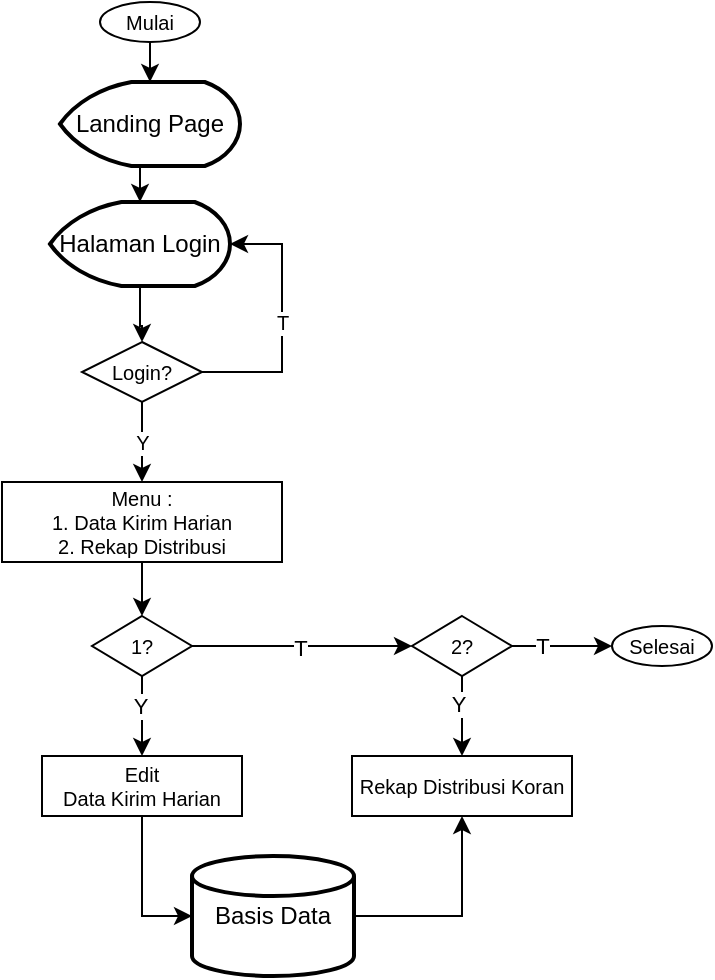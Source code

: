 <mxfile version="21.7.5" type="github">
  <diagram name="Halaman-1" id="tXpm29j5X0EapLzBEl77">
    <mxGraphModel dx="1194" dy="792" grid="1" gridSize="10" guides="1" tooltips="1" connect="1" arrows="1" fold="1" page="1" pageScale="1" pageWidth="827" pageHeight="1169" math="0" shadow="0">
      <root>
        <mxCell id="0" />
        <mxCell id="1" parent="0" />
        <mxCell id="FzKvRD035QzzhIuIQSBb-24" style="edgeStyle=orthogonalEdgeStyle;rounded=0;orthogonalLoop=1;jettySize=auto;html=1;exitX=0.5;exitY=1;exitDx=0;exitDy=0;entryX=0.5;entryY=0;entryDx=0;entryDy=0;" parent="1" source="FzKvRD035QzzhIuIQSBb-7" target="FzKvRD035QzzhIuIQSBb-23" edge="1">
          <mxGeometry relative="1" as="geometry" />
        </mxCell>
        <mxCell id="FzKvRD035QzzhIuIQSBb-7" value="&lt;div style=&quot;font-size: 10px;&quot;&gt;&lt;span style=&quot;font-size: 10px; background-color: initial;&quot;&gt;Menu :&lt;/span&gt;&lt;/div&gt;&lt;font style=&quot;font-size: 10px;&quot;&gt;&lt;div style=&quot;font-size: 10px;&quot;&gt;&lt;span style=&quot;background-color: initial; font-size: 10px;&quot;&gt;1. Data Kirim Harian&lt;/span&gt;&lt;/div&gt;&lt;div style=&quot;font-size: 10px;&quot;&gt;&lt;span style=&quot;background-color: initial; font-size: 10px;&quot;&gt;2. Rekap Distribusi&lt;/span&gt;&lt;/div&gt;&lt;/font&gt;" style="rounded=0;whiteSpace=wrap;html=1;align=center;fontSize=10;" parent="1" vertex="1">
          <mxGeometry x="210" y="260" width="140" height="40" as="geometry" />
        </mxCell>
        <mxCell id="FzKvRD035QzzhIuIQSBb-21" value="Rekap Distribusi Koran" style="rounded=0;whiteSpace=wrap;html=1;fontSize=10;" parent="1" vertex="1">
          <mxGeometry x="385" y="397" width="110" height="30" as="geometry" />
        </mxCell>
        <mxCell id="FzKvRD035QzzhIuIQSBb-31" style="edgeStyle=orthogonalEdgeStyle;rounded=0;orthogonalLoop=1;jettySize=auto;html=1;exitX=0.5;exitY=1;exitDx=0;exitDy=0;entryX=0;entryY=0.5;entryDx=0;entryDy=0;entryPerimeter=0;" parent="1" source="FzKvRD035QzzhIuIQSBb-22" target="4yOiG1vLmg0doRlQphx1-11" edge="1">
          <mxGeometry relative="1" as="geometry">
            <mxPoint x="305" y="492" as="targetPoint" />
          </mxGeometry>
        </mxCell>
        <mxCell id="FzKvRD035QzzhIuIQSBb-22" value="Edit&lt;br&gt;Data Kirim Harian" style="rounded=0;whiteSpace=wrap;html=1;fontSize=10;" parent="1" vertex="1">
          <mxGeometry x="230" y="397" width="100" height="30" as="geometry" />
        </mxCell>
        <mxCell id="FzKvRD035QzzhIuIQSBb-25" style="edgeStyle=orthogonalEdgeStyle;rounded=0;orthogonalLoop=1;jettySize=auto;html=1;exitX=0.5;exitY=1;exitDx=0;exitDy=0;" parent="1" source="FzKvRD035QzzhIuIQSBb-23" target="FzKvRD035QzzhIuIQSBb-22" edge="1">
          <mxGeometry relative="1" as="geometry" />
        </mxCell>
        <mxCell id="FzKvRD035QzzhIuIQSBb-26" value="Y" style="edgeLabel;html=1;align=center;verticalAlign=middle;resizable=0;points=[];" parent="FzKvRD035QzzhIuIQSBb-25" vertex="1" connectable="0">
          <mxGeometry x="-0.239" y="-1" relative="1" as="geometry">
            <mxPoint as="offset" />
          </mxGeometry>
        </mxCell>
        <mxCell id="FzKvRD035QzzhIuIQSBb-35" style="edgeStyle=orthogonalEdgeStyle;rounded=0;orthogonalLoop=1;jettySize=auto;html=1;exitX=1;exitY=0.5;exitDx=0;exitDy=0;entryX=0;entryY=0.5;entryDx=0;entryDy=0;" parent="1" source="FzKvRD035QzzhIuIQSBb-23" target="FzKvRD035QzzhIuIQSBb-34" edge="1">
          <mxGeometry relative="1" as="geometry" />
        </mxCell>
        <mxCell id="FzKvRD035QzzhIuIQSBb-40" value="T" style="edgeLabel;html=1;align=center;verticalAlign=middle;resizable=0;points=[];" parent="FzKvRD035QzzhIuIQSBb-35" vertex="1" connectable="0">
          <mxGeometry x="-0.016" y="-1" relative="1" as="geometry">
            <mxPoint as="offset" />
          </mxGeometry>
        </mxCell>
        <mxCell id="FzKvRD035QzzhIuIQSBb-23" value="1?" style="rhombus;whiteSpace=wrap;html=1;fontSize=10;" parent="1" vertex="1">
          <mxGeometry x="255" y="327" width="50" height="30" as="geometry" />
        </mxCell>
        <mxCell id="FzKvRD035QzzhIuIQSBb-32" style="edgeStyle=orthogonalEdgeStyle;rounded=0;orthogonalLoop=1;jettySize=auto;html=1;exitX=1;exitY=0.5;exitDx=0;exitDy=0;exitPerimeter=0;entryX=0.5;entryY=1;entryDx=0;entryDy=0;" parent="1" source="4yOiG1vLmg0doRlQphx1-11" target="FzKvRD035QzzhIuIQSBb-21" edge="1">
          <mxGeometry relative="1" as="geometry">
            <mxPoint x="395" y="492" as="sourcePoint" />
          </mxGeometry>
        </mxCell>
        <mxCell id="FzKvRD035QzzhIuIQSBb-36" style="edgeStyle=orthogonalEdgeStyle;rounded=0;orthogonalLoop=1;jettySize=auto;html=1;exitX=0.5;exitY=1;exitDx=0;exitDy=0;entryX=0.5;entryY=0;entryDx=0;entryDy=0;" parent="1" source="FzKvRD035QzzhIuIQSBb-34" target="FzKvRD035QzzhIuIQSBb-21" edge="1">
          <mxGeometry relative="1" as="geometry" />
        </mxCell>
        <mxCell id="FzKvRD035QzzhIuIQSBb-42" value="Y" style="edgeLabel;html=1;align=center;verticalAlign=middle;resizable=0;points=[];" parent="FzKvRD035QzzhIuIQSBb-36" vertex="1" connectable="0">
          <mxGeometry x="-0.294" y="-2" relative="1" as="geometry">
            <mxPoint as="offset" />
          </mxGeometry>
        </mxCell>
        <mxCell id="FzKvRD035QzzhIuIQSBb-38" style="edgeStyle=orthogonalEdgeStyle;rounded=0;orthogonalLoop=1;jettySize=auto;html=1;exitX=1;exitY=0.5;exitDx=0;exitDy=0;entryX=0;entryY=0.5;entryDx=0;entryDy=0;" parent="1" source="FzKvRD035QzzhIuIQSBb-34" target="FzKvRD035QzzhIuIQSBb-37" edge="1">
          <mxGeometry relative="1" as="geometry" />
        </mxCell>
        <mxCell id="FzKvRD035QzzhIuIQSBb-41" value="T" style="edgeLabel;html=1;align=center;verticalAlign=middle;resizable=0;points=[];" parent="FzKvRD035QzzhIuIQSBb-38" vertex="1" connectable="0">
          <mxGeometry x="0.142" y="-1" relative="1" as="geometry">
            <mxPoint x="-14" y="-1" as="offset" />
          </mxGeometry>
        </mxCell>
        <mxCell id="FzKvRD035QzzhIuIQSBb-34" value="2?" style="rhombus;whiteSpace=wrap;html=1;fontSize=10;" parent="1" vertex="1">
          <mxGeometry x="415" y="327" width="50" height="30" as="geometry" />
        </mxCell>
        <mxCell id="FzKvRD035QzzhIuIQSBb-37" value="Selesai" style="ellipse;whiteSpace=wrap;html=1;fontSize=10;" parent="1" vertex="1">
          <mxGeometry x="515" y="332" width="50" height="20" as="geometry" />
        </mxCell>
        <mxCell id="4yOiG1vLmg0doRlQphx1-1" style="edgeStyle=orthogonalEdgeStyle;rounded=0;orthogonalLoop=1;jettySize=auto;html=1;exitX=0.5;exitY=1;exitDx=0;exitDy=0;entryX=0.5;entryY=0;entryDx=0;entryDy=0;fontSize=10;entryPerimeter=0;" edge="1" parent="1" source="4yOiG1vLmg0doRlQphx1-2" target="4yOiG1vLmg0doRlQphx1-8">
          <mxGeometry relative="1" as="geometry" />
        </mxCell>
        <mxCell id="4yOiG1vLmg0doRlQphx1-2" value="Mulai" style="ellipse;whiteSpace=wrap;html=1;fontSize=10;" vertex="1" parent="1">
          <mxGeometry x="259" y="20" width="50" height="20" as="geometry" />
        </mxCell>
        <mxCell id="4yOiG1vLmg0doRlQphx1-3" value="Y" style="edgeStyle=orthogonalEdgeStyle;rounded=0;orthogonalLoop=1;jettySize=auto;html=1;exitX=0.5;exitY=1;exitDx=0;exitDy=0;entryX=0.5;entryY=0;entryDx=0;entryDy=0;fontSize=10;" edge="1" parent="1" source="4yOiG1vLmg0doRlQphx1-6" target="FzKvRD035QzzhIuIQSBb-7">
          <mxGeometry relative="1" as="geometry">
            <mxPoint x="280" y="250" as="targetPoint" />
          </mxGeometry>
        </mxCell>
        <mxCell id="4yOiG1vLmg0doRlQphx1-4" style="edgeStyle=orthogonalEdgeStyle;rounded=0;orthogonalLoop=1;jettySize=auto;html=1;exitX=1;exitY=0.5;exitDx=0;exitDy=0;entryX=1;entryY=0.5;entryDx=0;entryDy=0;fontSize=10;entryPerimeter=0;" edge="1" parent="1" source="4yOiG1vLmg0doRlQphx1-6" target="4yOiG1vLmg0doRlQphx1-10">
          <mxGeometry relative="1" as="geometry">
            <Array as="points">
              <mxPoint x="350" y="205" />
              <mxPoint x="350" y="141" />
            </Array>
          </mxGeometry>
        </mxCell>
        <mxCell id="4yOiG1vLmg0doRlQphx1-5" value="T" style="edgeLabel;html=1;align=center;verticalAlign=middle;resizable=0;points=[];fontSize=10;" vertex="1" connectable="0" parent="4yOiG1vLmg0doRlQphx1-4">
          <mxGeometry x="-0.248" y="-3" relative="1" as="geometry">
            <mxPoint x="-3" y="-16" as="offset" />
          </mxGeometry>
        </mxCell>
        <mxCell id="4yOiG1vLmg0doRlQphx1-6" value="Login?" style="rhombus;whiteSpace=wrap;html=1;fontSize=10;" vertex="1" parent="1">
          <mxGeometry x="250" y="190" width="60" height="30" as="geometry" />
        </mxCell>
        <mxCell id="4yOiG1vLmg0doRlQphx1-7" style="edgeStyle=orthogonalEdgeStyle;rounded=0;orthogonalLoop=1;jettySize=auto;html=1;exitX=0.5;exitY=1;exitDx=0;exitDy=0;exitPerimeter=0;entryX=0.5;entryY=0;entryDx=0;entryDy=0;entryPerimeter=0;" edge="1" parent="1" source="4yOiG1vLmg0doRlQphx1-8" target="4yOiG1vLmg0doRlQphx1-10">
          <mxGeometry relative="1" as="geometry" />
        </mxCell>
        <mxCell id="4yOiG1vLmg0doRlQphx1-8" value="Landing Page" style="strokeWidth=2;html=1;shape=mxgraph.flowchart.display;whiteSpace=wrap;" vertex="1" parent="1">
          <mxGeometry x="239" y="60" width="90" height="42" as="geometry" />
        </mxCell>
        <mxCell id="4yOiG1vLmg0doRlQphx1-9" style="edgeStyle=orthogonalEdgeStyle;rounded=0;orthogonalLoop=1;jettySize=auto;html=1;entryX=0.5;entryY=0;entryDx=0;entryDy=0;" edge="1" parent="1" source="4yOiG1vLmg0doRlQphx1-10" target="4yOiG1vLmg0doRlQphx1-6">
          <mxGeometry relative="1" as="geometry" />
        </mxCell>
        <mxCell id="4yOiG1vLmg0doRlQphx1-10" value="Halaman Login" style="strokeWidth=2;html=1;shape=mxgraph.flowchart.display;whiteSpace=wrap;" vertex="1" parent="1">
          <mxGeometry x="234" y="120" width="90" height="42" as="geometry" />
        </mxCell>
        <mxCell id="4yOiG1vLmg0doRlQphx1-11" value="Basis Data" style="strokeWidth=2;html=1;shape=mxgraph.flowchart.database;whiteSpace=wrap;" vertex="1" parent="1">
          <mxGeometry x="305" y="447" width="81" height="60" as="geometry" />
        </mxCell>
      </root>
    </mxGraphModel>
  </diagram>
</mxfile>
